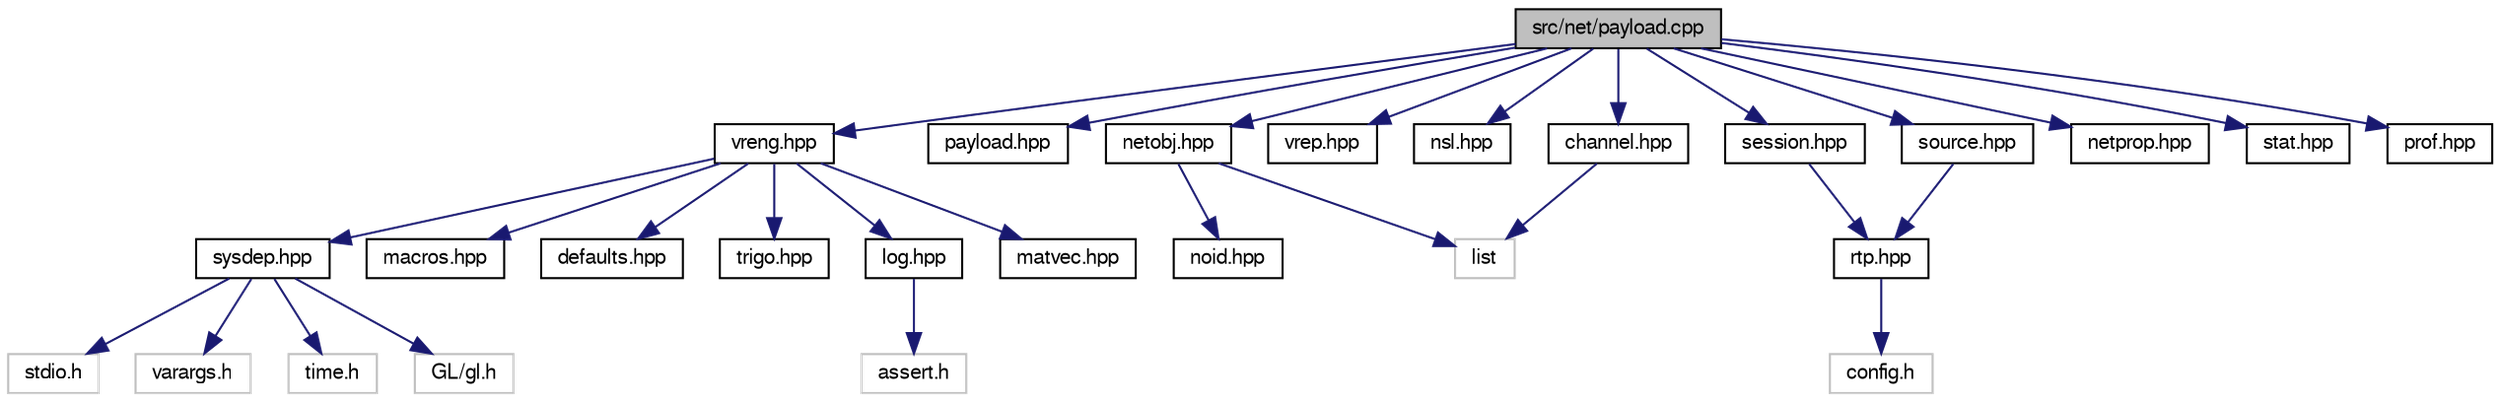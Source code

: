 digraph "src/net/payload.cpp"
{
 // LATEX_PDF_SIZE
  bgcolor="transparent";
  edge [fontname="FreeSans",fontsize="10",labelfontname="FreeSans",labelfontsize="10"];
  node [fontname="FreeSans",fontsize="10",shape=record];
  Node1 [label="src/net/payload.cpp",height=0.2,width=0.4,color="black", fillcolor="grey75", style="filled", fontcolor="black",tooltip=" "];
  Node1 -> Node2 [color="midnightblue",fontsize="10",style="solid",fontname="FreeSans"];
  Node2 [label="vreng.hpp",height=0.2,width=0.4,color="black",URL="$a00143.html",tooltip=" "];
  Node2 -> Node3 [color="midnightblue",fontsize="10",style="solid",fontname="FreeSans"];
  Node3 [label="sysdep.hpp",height=0.2,width=0.4,color="black",URL="$a00182.html",tooltip=" "];
  Node3 -> Node4 [color="midnightblue",fontsize="10",style="solid",fontname="FreeSans"];
  Node4 [label="stdio.h",height=0.2,width=0.4,color="grey75",tooltip=" "];
  Node3 -> Node5 [color="midnightblue",fontsize="10",style="solid",fontname="FreeSans"];
  Node5 [label="varargs.h",height=0.2,width=0.4,color="grey75",tooltip=" "];
  Node3 -> Node6 [color="midnightblue",fontsize="10",style="solid",fontname="FreeSans"];
  Node6 [label="time.h",height=0.2,width=0.4,color="grey75",tooltip=" "];
  Node3 -> Node7 [color="midnightblue",fontsize="10",style="solid",fontname="FreeSans"];
  Node7 [label="GL/gl.h",height=0.2,width=0.4,color="grey75",tooltip=" "];
  Node2 -> Node8 [color="midnightblue",fontsize="10",style="solid",fontname="FreeSans"];
  Node8 [label="macros.hpp",height=0.2,width=0.4,color="black",URL="$a00047.html",tooltip=" "];
  Node2 -> Node9 [color="midnightblue",fontsize="10",style="solid",fontname="FreeSans"];
  Node9 [label="defaults.hpp",height=0.2,width=0.4,color="black",URL="$a00014.html",tooltip=" "];
  Node2 -> Node10 [color="midnightblue",fontsize="10",style="solid",fontname="FreeSans"];
  Node10 [label="trigo.hpp",height=0.2,width=0.4,color="black",URL="$a00119.html",tooltip=" "];
  Node2 -> Node11 [color="midnightblue",fontsize="10",style="solid",fontname="FreeSans"];
  Node11 [label="log.hpp",height=0.2,width=0.4,color="black",URL="$a00044.html",tooltip=" "];
  Node11 -> Node12 [color="midnightblue",fontsize="10",style="solid",fontname="FreeSans"];
  Node12 [label="assert.h",height=0.2,width=0.4,color="grey75",tooltip=" "];
  Node2 -> Node13 [color="midnightblue",fontsize="10",style="solid",fontname="FreeSans"];
  Node13 [label="matvec.hpp",height=0.2,width=0.4,color="black",URL="$a00053.html",tooltip=" "];
  Node1 -> Node14 [color="midnightblue",fontsize="10",style="solid",fontname="FreeSans"];
  Node14 [label="payload.hpp",height=0.2,width=0.4,color="black",URL="$a00902.html",tooltip=" "];
  Node1 -> Node15 [color="midnightblue",fontsize="10",style="solid",fontname="FreeSans"];
  Node15 [label="netobj.hpp",height=0.2,width=0.4,color="black",URL="$a00884.html",tooltip=" "];
  Node15 -> Node16 [color="midnightblue",fontsize="10",style="solid",fontname="FreeSans"];
  Node16 [label="noid.hpp",height=0.2,width=0.4,color="black",URL="$a00896.html",tooltip=" "];
  Node15 -> Node17 [color="midnightblue",fontsize="10",style="solid",fontname="FreeSans"];
  Node17 [label="list",height=0.2,width=0.4,color="grey75",tooltip=" "];
  Node1 -> Node18 [color="midnightblue",fontsize="10",style="solid",fontname="FreeSans"];
  Node18 [label="vrep.hpp",height=0.2,width=0.4,color="black",URL="$a00935.html",tooltip=" "];
  Node1 -> Node19 [color="midnightblue",fontsize="10",style="solid",fontname="FreeSans"];
  Node19 [label="nsl.hpp",height=0.2,width=0.4,color="black",URL="$a00170.html",tooltip=" "];
  Node1 -> Node20 [color="midnightblue",fontsize="10",style="solid",fontname="FreeSans"];
  Node20 [label="channel.hpp",height=0.2,width=0.4,color="black",URL="$a00872.html",tooltip=" "];
  Node20 -> Node17 [color="midnightblue",fontsize="10",style="solid",fontname="FreeSans"];
  Node1 -> Node21 [color="midnightblue",fontsize="10",style="solid",fontname="FreeSans"];
  Node21 [label="session.hpp",height=0.2,width=0.4,color="black",URL="$a00920.html",tooltip=" "];
  Node21 -> Node22 [color="midnightblue",fontsize="10",style="solid",fontname="FreeSans"];
  Node22 [label="rtp.hpp",height=0.2,width=0.4,color="black",URL="$a00908.html",tooltip=" "];
  Node22 -> Node23 [color="midnightblue",fontsize="10",style="solid",fontname="FreeSans"];
  Node23 [label="config.h",height=0.2,width=0.4,color="grey75",tooltip=" "];
  Node1 -> Node24 [color="midnightblue",fontsize="10",style="solid",fontname="FreeSans"];
  Node24 [label="source.hpp",height=0.2,width=0.4,color="black",URL="$a00926.html",tooltip=" "];
  Node24 -> Node22 [color="midnightblue",fontsize="10",style="solid",fontname="FreeSans"];
  Node1 -> Node25 [color="midnightblue",fontsize="10",style="solid",fontname="FreeSans"];
  Node25 [label="netprop.hpp",height=0.2,width=0.4,color="black",URL="$a00890.html",tooltip=" "];
  Node1 -> Node26 [color="midnightblue",fontsize="10",style="solid",fontname="FreeSans"];
  Node26 [label="stat.hpp",height=0.2,width=0.4,color="black",URL="$a00107.html",tooltip=" "];
  Node1 -> Node27 [color="midnightblue",fontsize="10",style="solid",fontname="FreeSans"];
  Node27 [label="prof.hpp",height=0.2,width=0.4,color="black",URL="$a00071.html",tooltip=" "];
}
